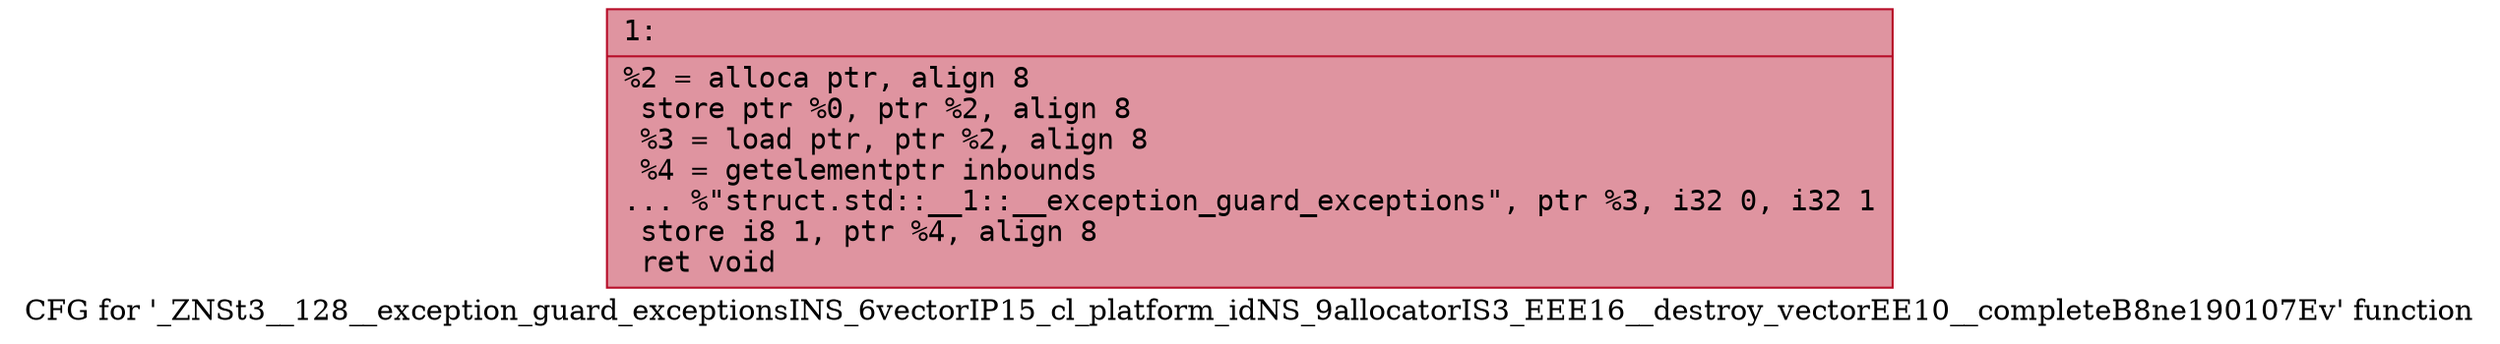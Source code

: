 digraph "CFG for '_ZNSt3__128__exception_guard_exceptionsINS_6vectorIP15_cl_platform_idNS_9allocatorIS3_EEE16__destroy_vectorEE10__completeB8ne190107Ev' function" {
	label="CFG for '_ZNSt3__128__exception_guard_exceptionsINS_6vectorIP15_cl_platform_idNS_9allocatorIS3_EEE16__destroy_vectorEE10__completeB8ne190107Ev' function";

	Node0x600000633bb0 [shape=record,color="#b70d28ff", style=filled, fillcolor="#b70d2870" fontname="Courier",label="{1:\l|  %2 = alloca ptr, align 8\l  store ptr %0, ptr %2, align 8\l  %3 = load ptr, ptr %2, align 8\l  %4 = getelementptr inbounds\l... %\"struct.std::__1::__exception_guard_exceptions\", ptr %3, i32 0, i32 1\l  store i8 1, ptr %4, align 8\l  ret void\l}"];
}

